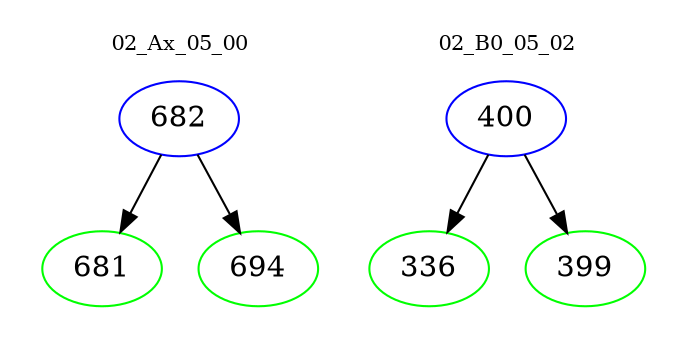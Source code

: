 digraph{
subgraph cluster_0 {
color = white
label = "02_Ax_05_00";
fontsize=10;
T0_682 [label="682", color="blue"]
T0_682 -> T0_681 [color="black"]
T0_681 [label="681", color="green"]
T0_682 -> T0_694 [color="black"]
T0_694 [label="694", color="green"]
}
subgraph cluster_1 {
color = white
label = "02_B0_05_02";
fontsize=10;
T1_400 [label="400", color="blue"]
T1_400 -> T1_336 [color="black"]
T1_336 [label="336", color="green"]
T1_400 -> T1_399 [color="black"]
T1_399 [label="399", color="green"]
}
}
